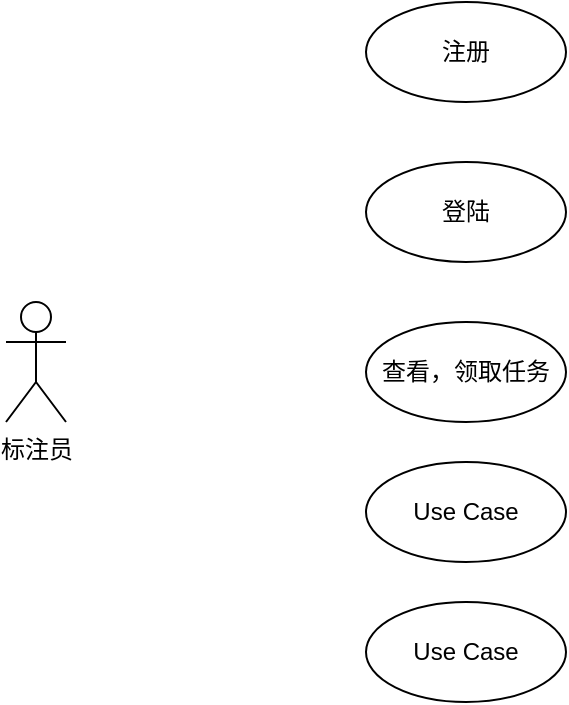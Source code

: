 <mxfile version="14.2.7" type="github">
  <diagram id="cw4YuQnDHmF-IEU9DvBz" name="第 1 页">
    <mxGraphModel dx="782" dy="381" grid="1" gridSize="10" guides="1" tooltips="1" connect="1" arrows="1" fold="1" page="1" pageScale="1" pageWidth="827" pageHeight="1169" math="0" shadow="0">
      <root>
        <mxCell id="0" />
        <mxCell id="1" parent="0" />
        <mxCell id="NWrJKCxPM7SpE2ZuoWPE-1" value="标注员&lt;br&gt;" style="shape=umlActor;verticalLabelPosition=bottom;verticalAlign=top;html=1;" vertex="1" parent="1">
          <mxGeometry x="60" y="280" width="30" height="60" as="geometry" />
        </mxCell>
        <mxCell id="NWrJKCxPM7SpE2ZuoWPE-2" value="注册" style="ellipse;whiteSpace=wrap;html=1;" vertex="1" parent="1">
          <mxGeometry x="240" y="130" width="100" height="50" as="geometry" />
        </mxCell>
        <mxCell id="NWrJKCxPM7SpE2ZuoWPE-6" value="登陆" style="ellipse;whiteSpace=wrap;html=1;" vertex="1" parent="1">
          <mxGeometry x="240" y="210" width="100" height="50" as="geometry" />
        </mxCell>
        <mxCell id="NWrJKCxPM7SpE2ZuoWPE-7" value="查看，领取任务" style="ellipse;whiteSpace=wrap;html=1;" vertex="1" parent="1">
          <mxGeometry x="240" y="290" width="100" height="50" as="geometry" />
        </mxCell>
        <mxCell id="NWrJKCxPM7SpE2ZuoWPE-8" value="Use Case" style="ellipse;whiteSpace=wrap;html=1;" vertex="1" parent="1">
          <mxGeometry x="240" y="360" width="100" height="50" as="geometry" />
        </mxCell>
        <mxCell id="NWrJKCxPM7SpE2ZuoWPE-9" value="Use Case" style="ellipse;whiteSpace=wrap;html=1;" vertex="1" parent="1">
          <mxGeometry x="240" y="430" width="100" height="50" as="geometry" />
        </mxCell>
      </root>
    </mxGraphModel>
  </diagram>
</mxfile>
